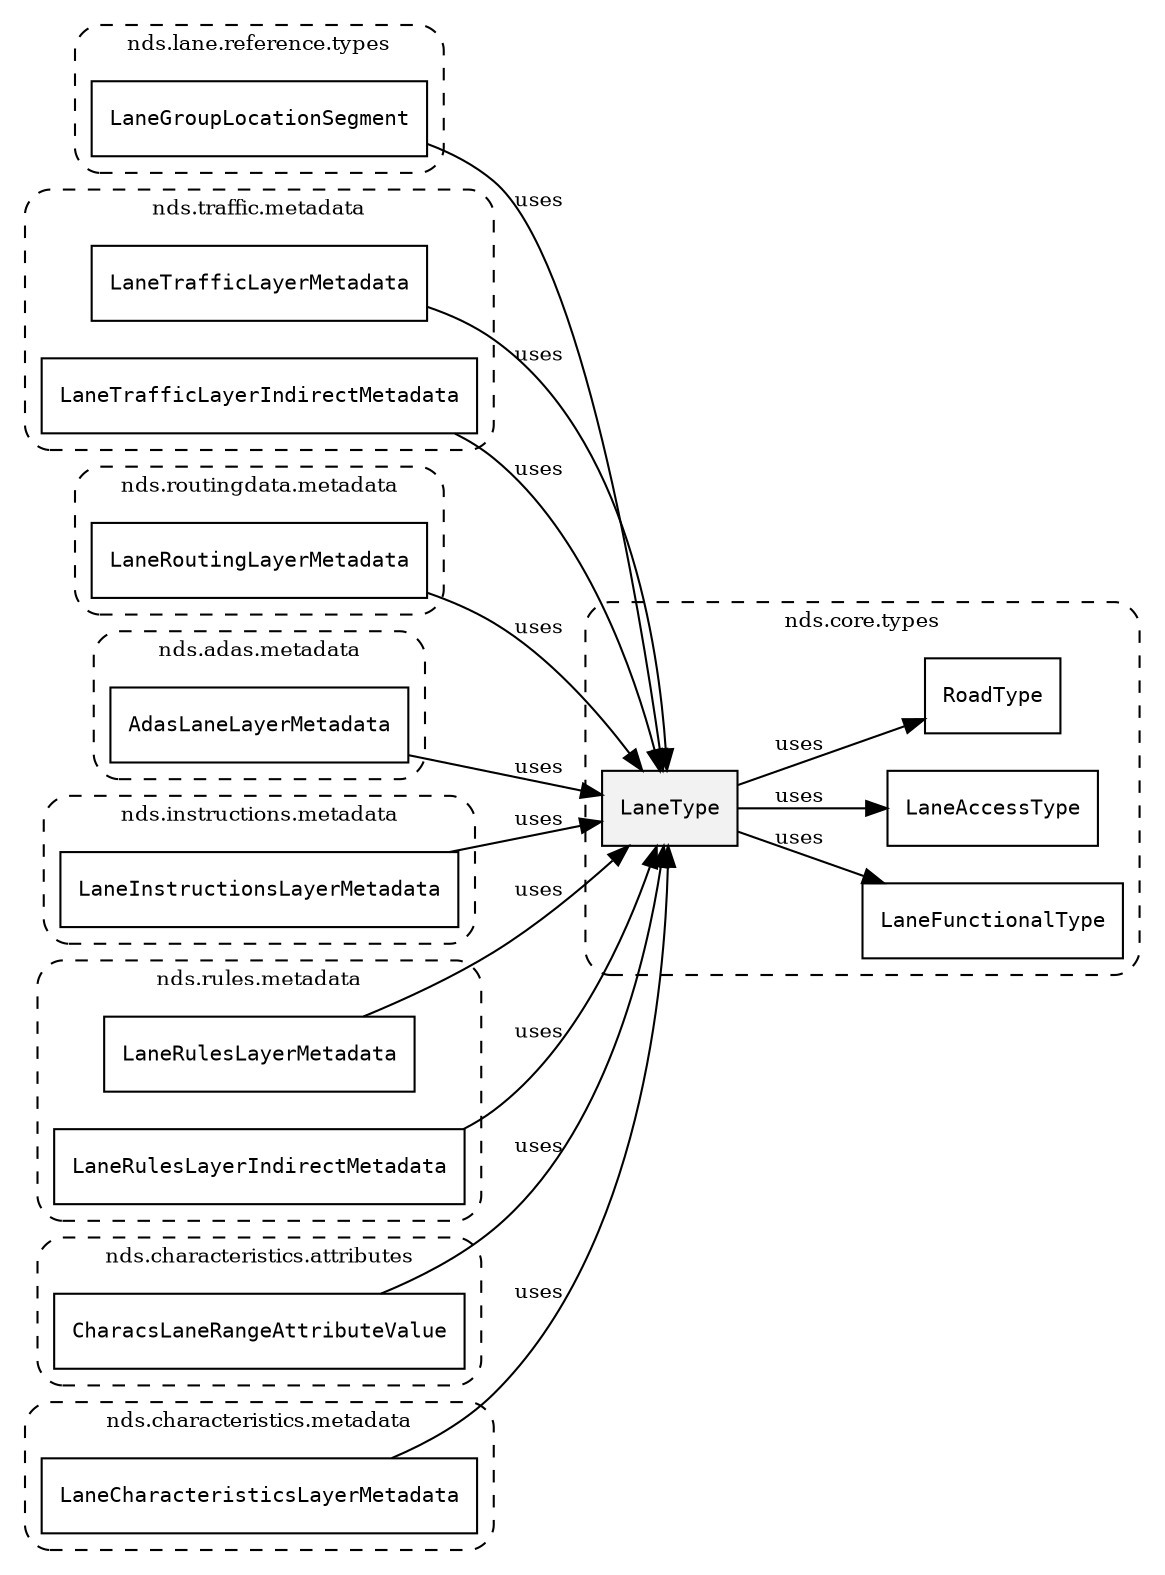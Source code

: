/**
 * This dot file creates symbol collaboration diagram for LaneType.
 */
digraph ZSERIO
{
    node [shape=box, fontsize=10];
    rankdir="LR";
    fontsize=10;
    tooltip="LaneType collaboration diagram";

    subgraph "cluster_nds.core.types"
    {
        style="dashed, rounded";
        label="nds.core.types";
        tooltip="Package nds.core.types";
        href="../../../content/packages/nds.core.types.html#Package-nds-core-types";
        target="_parent";

        "LaneType" [style="filled", fillcolor="#0000000D", target="_parent", label=<<font face="monospace"><table align="center" border="0" cellspacing="0" cellpadding="0"><tr><td href="../../../content/packages/nds.core.types.html#Structure-LaneType" title="Structure defined in nds.core.types">LaneType</td></tr></table></font>>];
        "LaneFunctionalType" [target="_parent", label=<<font face="monospace"><table align="center" border="0" cellspacing="0" cellpadding="0"><tr><td href="../../../content/packages/nds.core.types.html#Enum-LaneFunctionalType" title="Enum defined in nds.core.types">LaneFunctionalType</td></tr></table></font>>];
        "LaneAccessType" [target="_parent", label=<<font face="monospace"><table align="center" border="0" cellspacing="0" cellpadding="0"><tr><td href="../../../content/packages/nds.core.types.html#Bitmask-LaneAccessType" title="Bitmask defined in nds.core.types">LaneAccessType</td></tr></table></font>>];
        "RoadType" [target="_parent", label=<<font face="monospace"><table align="center" border="0" cellspacing="0" cellpadding="0"><tr><td href="../../../content/packages/nds.core.types.html#Structure-RoadType" title="Structure defined in nds.core.types">RoadType</td></tr></table></font>>];
    }

    subgraph "cluster_nds.lane.reference.types"
    {
        style="dashed, rounded";
        label="nds.lane.reference.types";
        tooltip="Package nds.lane.reference.types";
        href="../../../content/packages/nds.lane.reference.types.html#Package-nds-lane-reference-types";
        target="_parent";

        "LaneGroupLocationSegment" [target="_parent", label=<<font face="monospace"><table align="center" border="0" cellspacing="0" cellpadding="0"><tr><td href="../../../content/packages/nds.lane.reference.types.html#Structure-LaneGroupLocationSegment" title="Structure defined in nds.lane.reference.types">LaneGroupLocationSegment</td></tr></table></font>>];
    }

    subgraph "cluster_nds.traffic.metadata"
    {
        style="dashed, rounded";
        label="nds.traffic.metadata";
        tooltip="Package nds.traffic.metadata";
        href="../../../content/packages/nds.traffic.metadata.html#Package-nds-traffic-metadata";
        target="_parent";

        "LaneTrafficLayerMetadata" [target="_parent", label=<<font face="monospace"><table align="center" border="0" cellspacing="0" cellpadding="0"><tr><td href="../../../content/packages/nds.traffic.metadata.html#Structure-LaneTrafficLayerMetadata" title="Structure defined in nds.traffic.metadata">LaneTrafficLayerMetadata</td></tr></table></font>>];
        "LaneTrafficLayerIndirectMetadata" [target="_parent", label=<<font face="monospace"><table align="center" border="0" cellspacing="0" cellpadding="0"><tr><td href="../../../content/packages/nds.traffic.metadata.html#Structure-LaneTrafficLayerIndirectMetadata" title="Structure defined in nds.traffic.metadata">LaneTrafficLayerIndirectMetadata</td></tr></table></font>>];
    }

    subgraph "cluster_nds.routingdata.metadata"
    {
        style="dashed, rounded";
        label="nds.routingdata.metadata";
        tooltip="Package nds.routingdata.metadata";
        href="../../../content/packages/nds.routingdata.metadata.html#Package-nds-routingdata-metadata";
        target="_parent";

        "LaneRoutingLayerMetadata" [target="_parent", label=<<font face="monospace"><table align="center" border="0" cellspacing="0" cellpadding="0"><tr><td href="../../../content/packages/nds.routingdata.metadata.html#Structure-LaneRoutingLayerMetadata" title="Structure defined in nds.routingdata.metadata">LaneRoutingLayerMetadata</td></tr></table></font>>];
    }

    subgraph "cluster_nds.adas.metadata"
    {
        style="dashed, rounded";
        label="nds.adas.metadata";
        tooltip="Package nds.adas.metadata";
        href="../../../content/packages/nds.adas.metadata.html#Package-nds-adas-metadata";
        target="_parent";

        "AdasLaneLayerMetadata" [target="_parent", label=<<font face="monospace"><table align="center" border="0" cellspacing="0" cellpadding="0"><tr><td href="../../../content/packages/nds.adas.metadata.html#Structure-AdasLaneLayerMetadata" title="Structure defined in nds.adas.metadata">AdasLaneLayerMetadata</td></tr></table></font>>];
    }

    subgraph "cluster_nds.instructions.metadata"
    {
        style="dashed, rounded";
        label="nds.instructions.metadata";
        tooltip="Package nds.instructions.metadata";
        href="../../../content/packages/nds.instructions.metadata.html#Package-nds-instructions-metadata";
        target="_parent";

        "LaneInstructionsLayerMetadata" [target="_parent", label=<<font face="monospace"><table align="center" border="0" cellspacing="0" cellpadding="0"><tr><td href="../../../content/packages/nds.instructions.metadata.html#Structure-LaneInstructionsLayerMetadata" title="Structure defined in nds.instructions.metadata">LaneInstructionsLayerMetadata</td></tr></table></font>>];
    }

    subgraph "cluster_nds.rules.metadata"
    {
        style="dashed, rounded";
        label="nds.rules.metadata";
        tooltip="Package nds.rules.metadata";
        href="../../../content/packages/nds.rules.metadata.html#Package-nds-rules-metadata";
        target="_parent";

        "LaneRulesLayerMetadata" [target="_parent", label=<<font face="monospace"><table align="center" border="0" cellspacing="0" cellpadding="0"><tr><td href="../../../content/packages/nds.rules.metadata.html#Structure-LaneRulesLayerMetadata" title="Structure defined in nds.rules.metadata">LaneRulesLayerMetadata</td></tr></table></font>>];
        "LaneRulesLayerIndirectMetadata" [target="_parent", label=<<font face="monospace"><table align="center" border="0" cellspacing="0" cellpadding="0"><tr><td href="../../../content/packages/nds.rules.metadata.html#Structure-LaneRulesLayerIndirectMetadata" title="Structure defined in nds.rules.metadata">LaneRulesLayerIndirectMetadata</td></tr></table></font>>];
    }

    subgraph "cluster_nds.characteristics.attributes"
    {
        style="dashed, rounded";
        label="nds.characteristics.attributes";
        tooltip="Package nds.characteristics.attributes";
        href="../../../content/packages/nds.characteristics.attributes.html#Package-nds-characteristics-attributes";
        target="_parent";

        "CharacsLaneRangeAttributeValue" [target="_parent", label=<<font face="monospace"><table align="center" border="0" cellspacing="0" cellpadding="0"><tr><td href="../../../content/packages/nds.characteristics.attributes.html#Choice-CharacsLaneRangeAttributeValue" title="Choice defined in nds.characteristics.attributes">CharacsLaneRangeAttributeValue</td></tr></table></font>>];
    }

    subgraph "cluster_nds.characteristics.metadata"
    {
        style="dashed, rounded";
        label="nds.characteristics.metadata";
        tooltip="Package nds.characteristics.metadata";
        href="../../../content/packages/nds.characteristics.metadata.html#Package-nds-characteristics-metadata";
        target="_parent";

        "LaneCharacteristicsLayerMetadata" [target="_parent", label=<<font face="monospace"><table align="center" border="0" cellspacing="0" cellpadding="0"><tr><td href="../../../content/packages/nds.characteristics.metadata.html#Structure-LaneCharacteristicsLayerMetadata" title="Structure defined in nds.characteristics.metadata">LaneCharacteristicsLayerMetadata</td></tr></table></font>>];
    }

    "LaneType" -> "LaneFunctionalType" [label="uses", fontsize=10];
    "LaneType" -> "LaneAccessType" [label="uses", fontsize=10];
    "LaneType" -> "RoadType" [label="uses", fontsize=10];
    "LaneGroupLocationSegment" -> "LaneType" [label="uses", fontsize=10];
    "LaneTrafficLayerMetadata" -> "LaneType" [label="uses", fontsize=10];
    "LaneTrafficLayerIndirectMetadata" -> "LaneType" [label="uses", fontsize=10];
    "LaneRoutingLayerMetadata" -> "LaneType" [label="uses", fontsize=10];
    "AdasLaneLayerMetadata" -> "LaneType" [label="uses", fontsize=10];
    "LaneInstructionsLayerMetadata" -> "LaneType" [label="uses", fontsize=10];
    "LaneRulesLayerMetadata" -> "LaneType" [label="uses", fontsize=10];
    "LaneRulesLayerIndirectMetadata" -> "LaneType" [label="uses", fontsize=10];
    "CharacsLaneRangeAttributeValue" -> "LaneType" [label="uses", fontsize=10];
    "LaneCharacteristicsLayerMetadata" -> "LaneType" [label="uses", fontsize=10];
}
